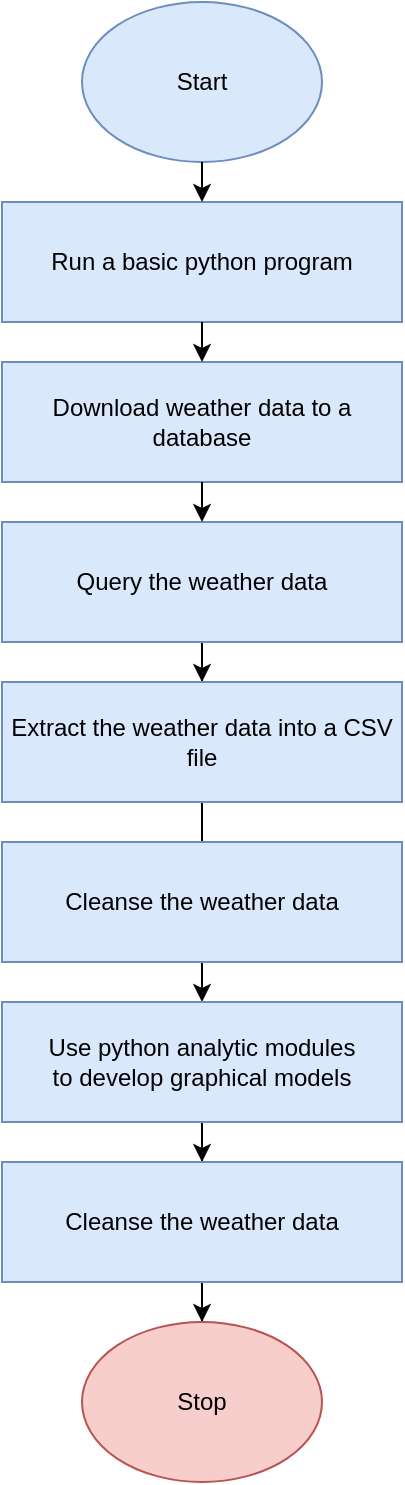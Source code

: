 <mxfile version="22.0.8" type="github">
  <diagram id="C5RBs43oDa-KdzZeNtuy" name="Page-1">
    <mxGraphModel dx="1354" dy="1849" grid="1" gridSize="10" guides="1" tooltips="1" connect="1" arrows="1" fold="1" page="1" pageScale="1" pageWidth="827" pageHeight="1169" math="0" shadow="0">
      <root>
        <mxCell id="WIyWlLk6GJQsqaUBKTNV-0" />
        <mxCell id="WIyWlLk6GJQsqaUBKTNV-1" parent="WIyWlLk6GJQsqaUBKTNV-0" />
        <mxCell id="IRWWiHYYLFmGfbk0s6q4-0" value="Run a basic python program" style="rounded=0;whiteSpace=wrap;html=1;labelBackgroundColor=none;fillColor=#dae8fc;strokeColor=#6c8ebf;" vertex="1" parent="WIyWlLk6GJQsqaUBKTNV-1">
          <mxGeometry x="280" y="20" width="200" height="60" as="geometry" />
        </mxCell>
        <mxCell id="IRWWiHYYLFmGfbk0s6q4-1" value="Download weather data to a database" style="rounded=0;whiteSpace=wrap;html=1;labelBackgroundColor=none;fillColor=#dae8fc;strokeColor=#6c8ebf;" vertex="1" parent="WIyWlLk6GJQsqaUBKTNV-1">
          <mxGeometry x="280" y="100" width="200" height="60" as="geometry" />
        </mxCell>
        <mxCell id="IRWWiHYYLFmGfbk0s6q4-15" value="" style="edgeStyle=orthogonalEdgeStyle;rounded=0;orthogonalLoop=1;jettySize=auto;html=1;" edge="1" parent="WIyWlLk6GJQsqaUBKTNV-1" source="IRWWiHYYLFmGfbk0s6q4-2" target="IRWWiHYYLFmGfbk0s6q4-3">
          <mxGeometry relative="1" as="geometry" />
        </mxCell>
        <mxCell id="IRWWiHYYLFmGfbk0s6q4-2" value="Query the weather data" style="rounded=0;whiteSpace=wrap;html=1;labelBackgroundColor=none;fillColor=#dae8fc;strokeColor=#6c8ebf;" vertex="1" parent="WIyWlLk6GJQsqaUBKTNV-1">
          <mxGeometry x="280" y="180" width="200" height="60" as="geometry" />
        </mxCell>
        <mxCell id="IRWWiHYYLFmGfbk0s6q4-16" value="" style="edgeStyle=orthogonalEdgeStyle;rounded=0;orthogonalLoop=1;jettySize=auto;html=1;" edge="1" parent="WIyWlLk6GJQsqaUBKTNV-1" source="IRWWiHYYLFmGfbk0s6q4-3" target="IRWWiHYYLFmGfbk0s6q4-5">
          <mxGeometry relative="1" as="geometry" />
        </mxCell>
        <mxCell id="IRWWiHYYLFmGfbk0s6q4-3" value="Extract the weather data into a CSV file" style="rounded=0;whiteSpace=wrap;html=1;labelBackgroundColor=none;fillColor=#dae8fc;strokeColor=#6c8ebf;" vertex="1" parent="WIyWlLk6GJQsqaUBKTNV-1">
          <mxGeometry x="280" y="260" width="200" height="60" as="geometry" />
        </mxCell>
        <mxCell id="IRWWiHYYLFmGfbk0s6q4-4" value="Cleanse the weather data" style="rounded=0;whiteSpace=wrap;html=1;labelBackgroundColor=none;fillColor=#dae8fc;strokeColor=#6c8ebf;" vertex="1" parent="WIyWlLk6GJQsqaUBKTNV-1">
          <mxGeometry x="280" y="340" width="200" height="60" as="geometry" />
        </mxCell>
        <mxCell id="IRWWiHYYLFmGfbk0s6q4-17" value="" style="edgeStyle=orthogonalEdgeStyle;rounded=0;orthogonalLoop=1;jettySize=auto;html=1;" edge="1" parent="WIyWlLk6GJQsqaUBKTNV-1" source="IRWWiHYYLFmGfbk0s6q4-5" target="IRWWiHYYLFmGfbk0s6q4-6">
          <mxGeometry relative="1" as="geometry" />
        </mxCell>
        <mxCell id="IRWWiHYYLFmGfbk0s6q4-5" value="&lt;div&gt;Use python analytic modules &lt;br&gt;to develop graphical models&lt;br&gt;&lt;/div&gt;" style="rounded=0;whiteSpace=wrap;html=1;labelBackgroundColor=none;fillColor=#dae8fc;strokeColor=#6c8ebf;" vertex="1" parent="WIyWlLk6GJQsqaUBKTNV-1">
          <mxGeometry x="280" y="420" width="200" height="60" as="geometry" />
        </mxCell>
        <mxCell id="IRWWiHYYLFmGfbk0s6q4-18" value="" style="edgeStyle=orthogonalEdgeStyle;rounded=0;orthogonalLoop=1;jettySize=auto;html=1;" edge="1" parent="WIyWlLk6GJQsqaUBKTNV-1" source="IRWWiHYYLFmGfbk0s6q4-6" target="IRWWiHYYLFmGfbk0s6q4-8">
          <mxGeometry relative="1" as="geometry" />
        </mxCell>
        <mxCell id="IRWWiHYYLFmGfbk0s6q4-6" value="Cleanse the weather data" style="rounded=0;whiteSpace=wrap;html=1;labelBackgroundColor=none;fillColor=#dae8fc;strokeColor=#6c8ebf;" vertex="1" parent="WIyWlLk6GJQsqaUBKTNV-1">
          <mxGeometry x="280" y="500" width="200" height="60" as="geometry" />
        </mxCell>
        <mxCell id="IRWWiHYYLFmGfbk0s6q4-7" value="Start" style="ellipse;whiteSpace=wrap;html=1;fillColor=#dae8fc;strokeColor=#6c8ebf;" vertex="1" parent="WIyWlLk6GJQsqaUBKTNV-1">
          <mxGeometry x="320" y="-80" width="120" height="80" as="geometry" />
        </mxCell>
        <mxCell id="IRWWiHYYLFmGfbk0s6q4-8" value="Stop" style="ellipse;whiteSpace=wrap;html=1;fillColor=#f8cecc;strokeColor=#b85450;" vertex="1" parent="WIyWlLk6GJQsqaUBKTNV-1">
          <mxGeometry x="320" y="580" width="120" height="80" as="geometry" />
        </mxCell>
        <mxCell id="IRWWiHYYLFmGfbk0s6q4-11" value="" style="endArrow=classic;html=1;rounded=0;exitX=0.5;exitY=1;exitDx=0;exitDy=0;entryX=0.5;entryY=0;entryDx=0;entryDy=0;" edge="1" parent="WIyWlLk6GJQsqaUBKTNV-1" source="IRWWiHYYLFmGfbk0s6q4-7" target="IRWWiHYYLFmGfbk0s6q4-0">
          <mxGeometry width="50" height="50" relative="1" as="geometry">
            <mxPoint x="310" y="180" as="sourcePoint" />
            <mxPoint x="360" y="130" as="targetPoint" />
          </mxGeometry>
        </mxCell>
        <mxCell id="IRWWiHYYLFmGfbk0s6q4-12" value="" style="endArrow=classic;html=1;rounded=0;exitX=0.5;exitY=1;exitDx=0;exitDy=0;entryX=0.5;entryY=0;entryDx=0;entryDy=0;" edge="1" parent="WIyWlLk6GJQsqaUBKTNV-1" source="IRWWiHYYLFmGfbk0s6q4-0" target="IRWWiHYYLFmGfbk0s6q4-1">
          <mxGeometry width="50" height="50" relative="1" as="geometry">
            <mxPoint x="310" y="180" as="sourcePoint" />
            <mxPoint x="360" y="130" as="targetPoint" />
          </mxGeometry>
        </mxCell>
        <mxCell id="IRWWiHYYLFmGfbk0s6q4-14" value="" style="endArrow=classic;html=1;rounded=0;exitX=0.5;exitY=1;exitDx=0;exitDy=0;entryX=0.5;entryY=0;entryDx=0;entryDy=0;" edge="1" parent="WIyWlLk6GJQsqaUBKTNV-1" source="IRWWiHYYLFmGfbk0s6q4-1" target="IRWWiHYYLFmGfbk0s6q4-2">
          <mxGeometry width="50" height="50" relative="1" as="geometry">
            <mxPoint x="310" y="180" as="sourcePoint" />
            <mxPoint x="360" y="130" as="targetPoint" />
          </mxGeometry>
        </mxCell>
      </root>
    </mxGraphModel>
  </diagram>
</mxfile>
